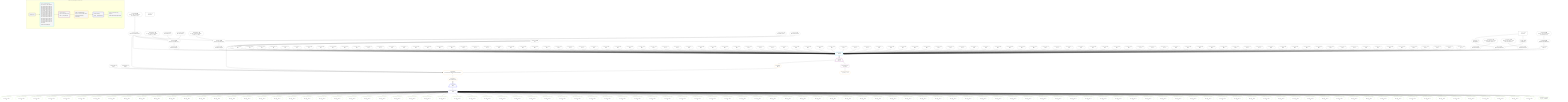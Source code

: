 %%{init: {'themeVariables': { 'fontSize': '12px'}}}%%
graph TD
    classDef path fill:#eee,stroke:#000,color:#000
    classDef plan fill:#fff,stroke-width:1px,color:#000
    classDef itemplan fill:#fff,stroke-width:2px,color:#000
    classDef unbatchedplan fill:#dff,stroke-width:1px,color:#000
    classDef sideeffectplan fill:#fcc,stroke-width:2px,color:#000
    classDef bucket fill:#f6f6f6,color:#000,stroke-width:2px,text-align:left


    %% plan dependencies
    Object350{{"Object[350∈0] ➊<br />ᐸ{reverse,orders,alias,codec}ᐳ"}}:::plan
    Lambda342{{"Lambda[342∈0] ➊<br />ᐸcalculateShouldReverseOrderᐳ"}}:::plan
    Constant347{{"Constant[347∈0] ➊<br />ᐸ[ { codec: Codec(int4), fragment: { n: [Array], f: 0, c: 266ᐳ"}}:::plan
    Constant348{{"Constant[348∈0] ➊<br />ᐸsql.identifier(”post”)ᐳ"}}:::plan
    Constant349{{"Constant[349∈0] ➊<br />ᐸRecordCodec(post)ᐳ"}}:::plan
    Lambda342 & Constant347 & Constant348 & Constant349 --> Object350
    Object370{{"Object[370∈0] ➊<br />ᐸ{reverse,orders,alias,codec}ᐳ"}}:::plan
    Constant367{{"Constant[367∈0] ➊<br />ᐸ[ { codec: Codec(int4), fragment: { n: [Array], f: 0, c: 266ᐳ"}}:::plan
    Constant368{{"Constant[368∈0] ➊<br />ᐸsql.identifier(”person”)ᐳ"}}:::plan
    Constant369{{"Constant[369∈0] ➊<br />ᐸRecordCodec(person)ᐳ"}}:::plan
    Lambda342 & Constant367 & Constant368 & Constant369 --> Object370
    Object13{{"Object[13∈0] ➊<br />ᐸ{pgSettings,withPgClient}ᐳ"}}:::plan
    Access11{{"Access[11∈0] ➊<br />ᐸ2.pgSettingsᐳ"}}:::plan
    Access12{{"Access[12∈0] ➊<br />ᐸ2.withPgClientᐳ"}}:::plan
    Access11 & Access12 --> Object13
    __Value2["__Value[2∈0] ➊<br />ᐸcontextᐳ"]:::plan
    __Value2 --> Access11
    __Value2 --> Access12
    Connection14{{"Connection[14∈0] ➊<br />ᐸ10ᐳ"}}:::plan
    Constant377{{"Constant[377∈0] ➊<br />ᐸ1ᐳ"}}:::plan
    Constant377 --> Connection14
    Connection26{{"Connection[26∈0] ➊<br />ᐸ22ᐳ"}}:::plan
    Constant377 --> Connection26
    Constant482{{"Constant[482∈0] ➊<br />ᐸ§{ first: 1, last: null, cursorLower: null, cursorUpper: nulᐳ"}}:::plan
    Constant482 --> Lambda342
    Lambda345{{"Lambda[345∈0] ➊<br />ᐸcalculateLimitAndOffsetSQLᐳ"}}:::plan
    Constant483{{"Constant[483∈0] ➊<br />ᐸ§{ first: 1, last: null, cursorLower: null, cursorUpper: nulᐳ"}}:::plan
    Constant483 --> Lambda345
    Access346{{"Access[346∈0] ➊<br />ᐸ345.0ᐳ"}}:::plan
    Lambda345 --> Access346
    Lambda351{{"Lambda[351∈0] ➊<br />ᐸcalculateOrderBySQLᐳ"}}:::plan
    Object350 --> Lambda351
    Lambda356{{"Lambda[356∈0] ➊<br />ᐸcalculateOrderBySQLᐳ"}}:::plan
    Constant480{{"Constant[480∈0] ➊<br />ᐸ§{ reverse: false, orders: [ { codec: Codec(int4), fragment:ᐳ"}}:::plan
    Constant480 --> Lambda356
    Lambda371{{"Lambda[371∈0] ➊<br />ᐸcalculateOrderBySQLᐳ"}}:::plan
    Object370 --> Lambda371
    Lambda376{{"Lambda[376∈0] ➊<br />ᐸcalculateOrderBySQLᐳ"}}:::plan
    Constant481{{"Constant[481∈0] ➊<br />ᐸ§{ reverse: false, orders: [ { codec: Codec(int4), fragment:ᐳ"}}:::plan
    Constant481 --> Lambda376
    __Value4["__Value[4∈0] ➊<br />ᐸrootValueᐳ"]:::plan
    Constant340{{"Constant[340∈0] ➊<br />ᐸnullᐳ"}}:::plan
    Constant343{{"Constant[343∈0] ➊<br />ᐸfalseᐳ"}}:::plan
    Constant378{{"Constant[378∈0] ➊<br />ᐸ2ᐳ"}}:::plan
    Constant379{{"Constant[379∈0] ➊<br />ᐸ3ᐳ"}}:::plan
    Constant380{{"Constant[380∈0] ➊<br />ᐸ4ᐳ"}}:::plan
    Constant381{{"Constant[381∈0] ➊<br />ᐸ5ᐳ"}}:::plan
    Constant382{{"Constant[382∈0] ➊<br />ᐸ6ᐳ"}}:::plan
    Constant383{{"Constant[383∈0] ➊<br />ᐸ7ᐳ"}}:::plan
    Constant384{{"Constant[384∈0] ➊<br />ᐸ8ᐳ"}}:::plan
    Constant385{{"Constant[385∈0] ➊<br />ᐸ9ᐳ"}}:::plan
    Constant386{{"Constant[386∈0] ➊<br />ᐸ10ᐳ"}}:::plan
    Constant387{{"Constant[387∈0] ➊<br />ᐸ11ᐳ"}}:::plan
    Constant388{{"Constant[388∈0] ➊<br />ᐸ12ᐳ"}}:::plan
    Constant389{{"Constant[389∈0] ➊<br />ᐸ13ᐳ"}}:::plan
    Constant390{{"Constant[390∈0] ➊<br />ᐸ14ᐳ"}}:::plan
    Constant391{{"Constant[391∈0] ➊<br />ᐸ15ᐳ"}}:::plan
    Constant392{{"Constant[392∈0] ➊<br />ᐸ16ᐳ"}}:::plan
    Constant393{{"Constant[393∈0] ➊<br />ᐸ17ᐳ"}}:::plan
    Constant394{{"Constant[394∈0] ➊<br />ᐸ18ᐳ"}}:::plan
    Constant395{{"Constant[395∈0] ➊<br />ᐸ19ᐳ"}}:::plan
    Constant396{{"Constant[396∈0] ➊<br />ᐸ20ᐳ"}}:::plan
    Constant397{{"Constant[397∈0] ➊<br />ᐸ21ᐳ"}}:::plan
    Constant398{{"Constant[398∈0] ➊<br />ᐸ22ᐳ"}}:::plan
    Constant399{{"Constant[399∈0] ➊<br />ᐸ23ᐳ"}}:::plan
    Constant400{{"Constant[400∈0] ➊<br />ᐸ24ᐳ"}}:::plan
    Constant401{{"Constant[401∈0] ➊<br />ᐸ25ᐳ"}}:::plan
    Constant402{{"Constant[402∈0] ➊<br />ᐸ26ᐳ"}}:::plan
    Constant403{{"Constant[403∈0] ➊<br />ᐸ27ᐳ"}}:::plan
    Constant404{{"Constant[404∈0] ➊<br />ᐸ28ᐳ"}}:::plan
    Constant405{{"Constant[405∈0] ➊<br />ᐸ29ᐳ"}}:::plan
    Constant406{{"Constant[406∈0] ➊<br />ᐸ30ᐳ"}}:::plan
    Constant407{{"Constant[407∈0] ➊<br />ᐸ31ᐳ"}}:::plan
    Constant408{{"Constant[408∈0] ➊<br />ᐸ32ᐳ"}}:::plan
    Constant409{{"Constant[409∈0] ➊<br />ᐸ33ᐳ"}}:::plan
    Constant410{{"Constant[410∈0] ➊<br />ᐸ34ᐳ"}}:::plan
    Constant411{{"Constant[411∈0] ➊<br />ᐸ35ᐳ"}}:::plan
    Constant412{{"Constant[412∈0] ➊<br />ᐸ36ᐳ"}}:::plan
    Constant413{{"Constant[413∈0] ➊<br />ᐸ37ᐳ"}}:::plan
    Constant414{{"Constant[414∈0] ➊<br />ᐸ38ᐳ"}}:::plan
    Constant415{{"Constant[415∈0] ➊<br />ᐸ39ᐳ"}}:::plan
    Constant416{{"Constant[416∈0] ➊<br />ᐸ40ᐳ"}}:::plan
    Constant417{{"Constant[417∈0] ➊<br />ᐸ41ᐳ"}}:::plan
    Constant418{{"Constant[418∈0] ➊<br />ᐸ42ᐳ"}}:::plan
    Constant419{{"Constant[419∈0] ➊<br />ᐸ43ᐳ"}}:::plan
    Constant420{{"Constant[420∈0] ➊<br />ᐸ44ᐳ"}}:::plan
    Constant421{{"Constant[421∈0] ➊<br />ᐸ45ᐳ"}}:::plan
    Constant422{{"Constant[422∈0] ➊<br />ᐸ46ᐳ"}}:::plan
    Constant423{{"Constant[423∈0] ➊<br />ᐸ47ᐳ"}}:::plan
    Constant424{{"Constant[424∈0] ➊<br />ᐸ48ᐳ"}}:::plan
    Constant425{{"Constant[425∈0] ➊<br />ᐸ49ᐳ"}}:::plan
    Constant426{{"Constant[426∈0] ➊<br />ᐸ50ᐳ"}}:::plan
    Constant427{{"Constant[427∈0] ➊<br />ᐸ51ᐳ"}}:::plan
    Constant428{{"Constant[428∈0] ➊<br />ᐸ52ᐳ"}}:::plan
    Constant429{{"Constant[429∈0] ➊<br />ᐸ53ᐳ"}}:::plan
    Constant430{{"Constant[430∈0] ➊<br />ᐸ54ᐳ"}}:::plan
    Constant431{{"Constant[431∈0] ➊<br />ᐸ55ᐳ"}}:::plan
    Constant432{{"Constant[432∈0] ➊<br />ᐸ56ᐳ"}}:::plan
    Constant433{{"Constant[433∈0] ➊<br />ᐸ57ᐳ"}}:::plan
    Constant434{{"Constant[434∈0] ➊<br />ᐸ58ᐳ"}}:::plan
    Constant435{{"Constant[435∈0] ➊<br />ᐸ59ᐳ"}}:::plan
    Constant436{{"Constant[436∈0] ➊<br />ᐸ60ᐳ"}}:::plan
    Constant437{{"Constant[437∈0] ➊<br />ᐸ61ᐳ"}}:::plan
    Constant438{{"Constant[438∈0] ➊<br />ᐸ62ᐳ"}}:::plan
    Constant439{{"Constant[439∈0] ➊<br />ᐸ63ᐳ"}}:::plan
    Constant440{{"Constant[440∈0] ➊<br />ᐸ64ᐳ"}}:::plan
    Constant441{{"Constant[441∈0] ➊<br />ᐸ65ᐳ"}}:::plan
    Constant442{{"Constant[442∈0] ➊<br />ᐸ66ᐳ"}}:::plan
    Constant443{{"Constant[443∈0] ➊<br />ᐸ67ᐳ"}}:::plan
    Constant444{{"Constant[444∈0] ➊<br />ᐸ68ᐳ"}}:::plan
    Constant445{{"Constant[445∈0] ➊<br />ᐸ69ᐳ"}}:::plan
    Constant446{{"Constant[446∈0] ➊<br />ᐸ70ᐳ"}}:::plan
    Constant447{{"Constant[447∈0] ➊<br />ᐸ71ᐳ"}}:::plan
    Constant448{{"Constant[448∈0] ➊<br />ᐸ72ᐳ"}}:::plan
    Constant449{{"Constant[449∈0] ➊<br />ᐸ73ᐳ"}}:::plan
    Constant450{{"Constant[450∈0] ➊<br />ᐸ74ᐳ"}}:::plan
    Constant451{{"Constant[451∈0] ➊<br />ᐸ75ᐳ"}}:::plan
    Constant452{{"Constant[452∈0] ➊<br />ᐸ76ᐳ"}}:::plan
    Constant453{{"Constant[453∈0] ➊<br />ᐸ77ᐳ"}}:::plan
    Constant454{{"Constant[454∈0] ➊<br />ᐸ78ᐳ"}}:::plan
    Constant455{{"Constant[455∈0] ➊<br />ᐸ79ᐳ"}}:::plan
    Constant456{{"Constant[456∈0] ➊<br />ᐸ80ᐳ"}}:::plan
    Constant457{{"Constant[457∈0] ➊<br />ᐸ81ᐳ"}}:::plan
    Constant458{{"Constant[458∈0] ➊<br />ᐸ82ᐳ"}}:::plan
    Constant459{{"Constant[459∈0] ➊<br />ᐸ83ᐳ"}}:::plan
    Constant460{{"Constant[460∈0] ➊<br />ᐸ84ᐳ"}}:::plan
    Constant461{{"Constant[461∈0] ➊<br />ᐸ85ᐳ"}}:::plan
    Constant462{{"Constant[462∈0] ➊<br />ᐸ86ᐳ"}}:::plan
    Constant463{{"Constant[463∈0] ➊<br />ᐸ87ᐳ"}}:::plan
    Constant464{{"Constant[464∈0] ➊<br />ᐸ88ᐳ"}}:::plan
    Constant465{{"Constant[465∈0] ➊<br />ᐸ89ᐳ"}}:::plan
    Constant466{{"Constant[466∈0] ➊<br />ᐸ90ᐳ"}}:::plan
    Constant467{{"Constant[467∈0] ➊<br />ᐸ91ᐳ"}}:::plan
    Constant468{{"Constant[468∈0] ➊<br />ᐸ92ᐳ"}}:::plan
    Constant469{{"Constant[469∈0] ➊<br />ᐸ93ᐳ"}}:::plan
    Constant470{{"Constant[470∈0] ➊<br />ᐸ94ᐳ"}}:::plan
    Constant471{{"Constant[471∈0] ➊<br />ᐸ95ᐳ"}}:::plan
    Constant472{{"Constant[472∈0] ➊<br />ᐸ96ᐳ"}}:::plan
    Constant473{{"Constant[473∈0] ➊<br />ᐸ97ᐳ"}}:::plan
    Constant474{{"Constant[474∈0] ➊<br />ᐸ98ᐳ"}}:::plan
    Constant475{{"Constant[475∈0] ➊<br />ᐸ99ᐳ"}}:::plan
    Constant476{{"Constant[476∈0] ➊<br />ᐸ100ᐳ"}}:::plan
    Constant477{{"Constant[477∈0] ➊<br />ᐸ101ᐳ"}}:::plan
    Constant478{{"Constant[478∈0] ➊<br />ᐸ102ᐳ"}}:::plan
    Constant479{{"Constant[479∈0] ➊<br />ᐸ103ᐳ"}}:::plan
    PgSelect15[["PgSelect[15∈1] ➊<br />ᐸpersonᐳ"]]:::plan
    Object13 & Connection14 & Constant377 & Constant377 & Constant378 & Constant379 & Constant380 & Constant381 & Constant382 & Constant383 & Constant384 & Constant385 & Constant386 & Constant387 & Constant388 & Constant389 & Constant390 & Constant391 & Constant392 & Constant393 & Constant394 & Constant395 & Constant396 & Constant397 & Constant398 & Constant399 & Constant400 & Constant401 & Constant402 & Constant403 & Constant404 & Constant405 & Constant406 & Constant407 & Constant408 & Constant409 & Constant410 & Constant411 & Constant412 & Constant413 & Constant414 & Constant415 & Constant416 & Constant417 & Constant418 & Constant419 & Constant420 & Constant421 & Constant422 & Constant423 & Constant424 & Constant425 & Constant426 & Constant427 & Constant428 & Constant429 & Constant430 & Constant431 & Constant432 & Constant433 & Constant434 & Constant435 & Constant436 & Constant437 & Constant438 & Constant439 & Constant440 & Constant441 & Constant442 & Constant443 & Constant444 & Constant445 & Constant446 & Constant447 & Constant448 & Constant449 & Constant450 & Constant451 & Constant452 & Constant453 & Constant454 & Constant455 & Constant456 & Constant457 & Constant458 & Constant459 & Constant460 & Constant461 & Constant462 & Constant463 & Constant464 & Constant465 & Constant466 & Constant467 & Constant468 & Constant469 & Constant470 & Constant471 & Constant472 & Constant473 & Constant474 & Constant475 & Constant476 & Constant477 & Constant478 & Constant479 & Access346 & Lambda351 & Lambda356 & Lambda342 & Access346 & Lambda371 & Lambda376 --> PgSelect15
    __Item16[/"__Item[16∈2]<br />ᐸ15ᐳ"\]:::itemplan
    PgSelect15 ==> __Item16
    PgSelectSingle17{{"PgSelectSingle[17∈2]<br />ᐸpersonᐳ"}}:::plan
    __Item16 --> PgSelectSingle17
    Object360{{"Object[360∈3]<br />ᐸ{rows,first,last,shouldReverseOrder,fetchOneExtra}ᐳ"}}:::plan
    Access358{{"Access[358∈3]<br />ᐸ16.0ᐳ"}}:::plan
    Access358 & Constant377 & Constant340 & Lambda342 & Constant343 --> Object360
    PgClassExpression18{{"PgClassExpression[18∈3]<br />ᐸ__person__.”id”ᐳ"}}:::plan
    PgSelectSingle17 --> PgClassExpression18
    __Item16 --> Access358
    Lambda361{{"Lambda[361∈3]<br />ᐸreverseIfNecessaryᐳ"}}:::plan
    Object360 --> Lambda361
    __Item28[/"__Item[28∈4]<br />ᐸ361ᐳ"\]:::itemplan
    Lambda361 ==> __Item28
    PgSelectSingle29{{"PgSelectSingle[29∈4]<br />ᐸpostᐳ"}}:::plan
    __Item28 --> PgSelectSingle29
    PgClassExpression30{{"PgClassExpression[30∈5]<br />ᐸ__post__.”headline”ᐳ"}}:::plan
    PgSelectSingle29 --> PgClassExpression30
    PgClassExpression33{{"PgClassExpression[33∈5]<br />ᐸ”a”.”post_...lder! */<br />)ᐳ"}}:::plan
    PgSelectSingle29 --> PgClassExpression33
    PgClassExpression36{{"PgClassExpression[36∈5]<br />ᐸ”a”.”post_...lder! */<br />)ᐳ"}}:::plan
    PgSelectSingle29 --> PgClassExpression36
    PgClassExpression39{{"PgClassExpression[39∈5]<br />ᐸ”a”.”post_...lder! */<br />)ᐳ"}}:::plan
    PgSelectSingle29 --> PgClassExpression39
    PgClassExpression42{{"PgClassExpression[42∈5]<br />ᐸ”a”.”post_...lder! */<br />)ᐳ"}}:::plan
    PgSelectSingle29 --> PgClassExpression42
    PgClassExpression45{{"PgClassExpression[45∈5]<br />ᐸ”a”.”post_...lder! */<br />)ᐳ"}}:::plan
    PgSelectSingle29 --> PgClassExpression45
    PgClassExpression48{{"PgClassExpression[48∈5]<br />ᐸ”a”.”post_...lder! */<br />)ᐳ"}}:::plan
    PgSelectSingle29 --> PgClassExpression48
    PgClassExpression51{{"PgClassExpression[51∈5]<br />ᐸ”a”.”post_...lder! */<br />)ᐳ"}}:::plan
    PgSelectSingle29 --> PgClassExpression51
    PgClassExpression54{{"PgClassExpression[54∈5]<br />ᐸ”a”.”post_...lder! */<br />)ᐳ"}}:::plan
    PgSelectSingle29 --> PgClassExpression54
    PgClassExpression57{{"PgClassExpression[57∈5]<br />ᐸ”a”.”post_...lder! */<br />)ᐳ"}}:::plan
    PgSelectSingle29 --> PgClassExpression57
    PgClassExpression60{{"PgClassExpression[60∈5]<br />ᐸ”a”.”post_...lder! */<br />)ᐳ"}}:::plan
    PgSelectSingle29 --> PgClassExpression60
    PgClassExpression63{{"PgClassExpression[63∈5]<br />ᐸ”a”.”post_...lder! */<br />)ᐳ"}}:::plan
    PgSelectSingle29 --> PgClassExpression63
    PgClassExpression66{{"PgClassExpression[66∈5]<br />ᐸ”a”.”post_...lder! */<br />)ᐳ"}}:::plan
    PgSelectSingle29 --> PgClassExpression66
    PgClassExpression69{{"PgClassExpression[69∈5]<br />ᐸ”a”.”post_...lder! */<br />)ᐳ"}}:::plan
    PgSelectSingle29 --> PgClassExpression69
    PgClassExpression72{{"PgClassExpression[72∈5]<br />ᐸ”a”.”post_...lder! */<br />)ᐳ"}}:::plan
    PgSelectSingle29 --> PgClassExpression72
    PgClassExpression75{{"PgClassExpression[75∈5]<br />ᐸ”a”.”post_...lder! */<br />)ᐳ"}}:::plan
    PgSelectSingle29 --> PgClassExpression75
    PgClassExpression78{{"PgClassExpression[78∈5]<br />ᐸ”a”.”post_...lder! */<br />)ᐳ"}}:::plan
    PgSelectSingle29 --> PgClassExpression78
    PgClassExpression81{{"PgClassExpression[81∈5]<br />ᐸ”a”.”post_...lder! */<br />)ᐳ"}}:::plan
    PgSelectSingle29 --> PgClassExpression81
    PgClassExpression84{{"PgClassExpression[84∈5]<br />ᐸ”a”.”post_...lder! */<br />)ᐳ"}}:::plan
    PgSelectSingle29 --> PgClassExpression84
    PgClassExpression87{{"PgClassExpression[87∈5]<br />ᐸ”a”.”post_...lder! */<br />)ᐳ"}}:::plan
    PgSelectSingle29 --> PgClassExpression87
    PgClassExpression90{{"PgClassExpression[90∈5]<br />ᐸ”a”.”post_...lder! */<br />)ᐳ"}}:::plan
    PgSelectSingle29 --> PgClassExpression90
    PgClassExpression93{{"PgClassExpression[93∈5]<br />ᐸ”a”.”post_...lder! */<br />)ᐳ"}}:::plan
    PgSelectSingle29 --> PgClassExpression93
    PgClassExpression96{{"PgClassExpression[96∈5]<br />ᐸ”a”.”post_...lder! */<br />)ᐳ"}}:::plan
    PgSelectSingle29 --> PgClassExpression96
    PgClassExpression99{{"PgClassExpression[99∈5]<br />ᐸ”a”.”post_...lder! */<br />)ᐳ"}}:::plan
    PgSelectSingle29 --> PgClassExpression99
    PgClassExpression102{{"PgClassExpression[102∈5]<br />ᐸ”a”.”post_...lder! */<br />)ᐳ"}}:::plan
    PgSelectSingle29 --> PgClassExpression102
    PgClassExpression105{{"PgClassExpression[105∈5]<br />ᐸ”a”.”post_...lder! */<br />)ᐳ"}}:::plan
    PgSelectSingle29 --> PgClassExpression105
    PgClassExpression108{{"PgClassExpression[108∈5]<br />ᐸ”a”.”post_...lder! */<br />)ᐳ"}}:::plan
    PgSelectSingle29 --> PgClassExpression108
    PgClassExpression111{{"PgClassExpression[111∈5]<br />ᐸ”a”.”post_...lder! */<br />)ᐳ"}}:::plan
    PgSelectSingle29 --> PgClassExpression111
    PgClassExpression114{{"PgClassExpression[114∈5]<br />ᐸ”a”.”post_...lder! */<br />)ᐳ"}}:::plan
    PgSelectSingle29 --> PgClassExpression114
    PgClassExpression117{{"PgClassExpression[117∈5]<br />ᐸ”a”.”post_...lder! */<br />)ᐳ"}}:::plan
    PgSelectSingle29 --> PgClassExpression117
    PgClassExpression120{{"PgClassExpression[120∈5]<br />ᐸ”a”.”post_...lder! */<br />)ᐳ"}}:::plan
    PgSelectSingle29 --> PgClassExpression120
    PgClassExpression123{{"PgClassExpression[123∈5]<br />ᐸ”a”.”post_...lder! */<br />)ᐳ"}}:::plan
    PgSelectSingle29 --> PgClassExpression123
    PgClassExpression126{{"PgClassExpression[126∈5]<br />ᐸ”a”.”post_...lder! */<br />)ᐳ"}}:::plan
    PgSelectSingle29 --> PgClassExpression126
    PgClassExpression129{{"PgClassExpression[129∈5]<br />ᐸ”a”.”post_...lder! */<br />)ᐳ"}}:::plan
    PgSelectSingle29 --> PgClassExpression129
    PgClassExpression132{{"PgClassExpression[132∈5]<br />ᐸ”a”.”post_...lder! */<br />)ᐳ"}}:::plan
    PgSelectSingle29 --> PgClassExpression132
    PgClassExpression135{{"PgClassExpression[135∈5]<br />ᐸ”a”.”post_...lder! */<br />)ᐳ"}}:::plan
    PgSelectSingle29 --> PgClassExpression135
    PgClassExpression138{{"PgClassExpression[138∈5]<br />ᐸ”a”.”post_...lder! */<br />)ᐳ"}}:::plan
    PgSelectSingle29 --> PgClassExpression138
    PgClassExpression141{{"PgClassExpression[141∈5]<br />ᐸ”a”.”post_...lder! */<br />)ᐳ"}}:::plan
    PgSelectSingle29 --> PgClassExpression141
    PgClassExpression144{{"PgClassExpression[144∈5]<br />ᐸ”a”.”post_...lder! */<br />)ᐳ"}}:::plan
    PgSelectSingle29 --> PgClassExpression144
    PgClassExpression147{{"PgClassExpression[147∈5]<br />ᐸ”a”.”post_...lder! */<br />)ᐳ"}}:::plan
    PgSelectSingle29 --> PgClassExpression147
    PgClassExpression150{{"PgClassExpression[150∈5]<br />ᐸ”a”.”post_...lder! */<br />)ᐳ"}}:::plan
    PgSelectSingle29 --> PgClassExpression150
    PgClassExpression153{{"PgClassExpression[153∈5]<br />ᐸ”a”.”post_...lder! */<br />)ᐳ"}}:::plan
    PgSelectSingle29 --> PgClassExpression153
    PgClassExpression156{{"PgClassExpression[156∈5]<br />ᐸ”a”.”post_...lder! */<br />)ᐳ"}}:::plan
    PgSelectSingle29 --> PgClassExpression156
    PgClassExpression159{{"PgClassExpression[159∈5]<br />ᐸ”a”.”post_...lder! */<br />)ᐳ"}}:::plan
    PgSelectSingle29 --> PgClassExpression159
    PgClassExpression162{{"PgClassExpression[162∈5]<br />ᐸ”a”.”post_...lder! */<br />)ᐳ"}}:::plan
    PgSelectSingle29 --> PgClassExpression162
    PgClassExpression165{{"PgClassExpression[165∈5]<br />ᐸ”a”.”post_...lder! */<br />)ᐳ"}}:::plan
    PgSelectSingle29 --> PgClassExpression165
    PgClassExpression168{{"PgClassExpression[168∈5]<br />ᐸ”a”.”post_...lder! */<br />)ᐳ"}}:::plan
    PgSelectSingle29 --> PgClassExpression168
    PgClassExpression171{{"PgClassExpression[171∈5]<br />ᐸ”a”.”post_...lder! */<br />)ᐳ"}}:::plan
    PgSelectSingle29 --> PgClassExpression171
    PgClassExpression174{{"PgClassExpression[174∈5]<br />ᐸ”a”.”post_...lder! */<br />)ᐳ"}}:::plan
    PgSelectSingle29 --> PgClassExpression174
    PgClassExpression177{{"PgClassExpression[177∈5]<br />ᐸ”a”.”post_...lder! */<br />)ᐳ"}}:::plan
    PgSelectSingle29 --> PgClassExpression177
    PgClassExpression180{{"PgClassExpression[180∈5]<br />ᐸ”a”.”post_...lder! */<br />)ᐳ"}}:::plan
    PgSelectSingle29 --> PgClassExpression180
    PgClassExpression183{{"PgClassExpression[183∈5]<br />ᐸ”a”.”post_...lder! */<br />)ᐳ"}}:::plan
    PgSelectSingle29 --> PgClassExpression183
    PgClassExpression186{{"PgClassExpression[186∈5]<br />ᐸ”a”.”post_...lder! */<br />)ᐳ"}}:::plan
    PgSelectSingle29 --> PgClassExpression186
    PgClassExpression189{{"PgClassExpression[189∈5]<br />ᐸ”a”.”post_...lder! */<br />)ᐳ"}}:::plan
    PgSelectSingle29 --> PgClassExpression189
    PgClassExpression192{{"PgClassExpression[192∈5]<br />ᐸ”a”.”post_...lder! */<br />)ᐳ"}}:::plan
    PgSelectSingle29 --> PgClassExpression192
    PgClassExpression195{{"PgClassExpression[195∈5]<br />ᐸ”a”.”post_...lder! */<br />)ᐳ"}}:::plan
    PgSelectSingle29 --> PgClassExpression195
    PgClassExpression198{{"PgClassExpression[198∈5]<br />ᐸ”a”.”post_...lder! */<br />)ᐳ"}}:::plan
    PgSelectSingle29 --> PgClassExpression198
    PgClassExpression201{{"PgClassExpression[201∈5]<br />ᐸ”a”.”post_...lder! */<br />)ᐳ"}}:::plan
    PgSelectSingle29 --> PgClassExpression201
    PgClassExpression204{{"PgClassExpression[204∈5]<br />ᐸ”a”.”post_...lder! */<br />)ᐳ"}}:::plan
    PgSelectSingle29 --> PgClassExpression204
    PgClassExpression207{{"PgClassExpression[207∈5]<br />ᐸ”a”.”post_...lder! */<br />)ᐳ"}}:::plan
    PgSelectSingle29 --> PgClassExpression207
    PgClassExpression210{{"PgClassExpression[210∈5]<br />ᐸ”a”.”post_...lder! */<br />)ᐳ"}}:::plan
    PgSelectSingle29 --> PgClassExpression210
    PgClassExpression213{{"PgClassExpression[213∈5]<br />ᐸ”a”.”post_...lder! */<br />)ᐳ"}}:::plan
    PgSelectSingle29 --> PgClassExpression213
    PgClassExpression216{{"PgClassExpression[216∈5]<br />ᐸ”a”.”post_...lder! */<br />)ᐳ"}}:::plan
    PgSelectSingle29 --> PgClassExpression216
    PgClassExpression219{{"PgClassExpression[219∈5]<br />ᐸ”a”.”post_...lder! */<br />)ᐳ"}}:::plan
    PgSelectSingle29 --> PgClassExpression219
    PgClassExpression222{{"PgClassExpression[222∈5]<br />ᐸ”a”.”post_...lder! */<br />)ᐳ"}}:::plan
    PgSelectSingle29 --> PgClassExpression222
    PgClassExpression225{{"PgClassExpression[225∈5]<br />ᐸ”a”.”post_...lder! */<br />)ᐳ"}}:::plan
    PgSelectSingle29 --> PgClassExpression225
    PgClassExpression228{{"PgClassExpression[228∈5]<br />ᐸ”a”.”post_...lder! */<br />)ᐳ"}}:::plan
    PgSelectSingle29 --> PgClassExpression228
    PgClassExpression231{{"PgClassExpression[231∈5]<br />ᐸ”a”.”post_...lder! */<br />)ᐳ"}}:::plan
    PgSelectSingle29 --> PgClassExpression231
    PgClassExpression234{{"PgClassExpression[234∈5]<br />ᐸ”a”.”post_...lder! */<br />)ᐳ"}}:::plan
    PgSelectSingle29 --> PgClassExpression234
    PgClassExpression237{{"PgClassExpression[237∈5]<br />ᐸ”a”.”post_...lder! */<br />)ᐳ"}}:::plan
    PgSelectSingle29 --> PgClassExpression237
    PgClassExpression240{{"PgClassExpression[240∈5]<br />ᐸ”a”.”post_...lder! */<br />)ᐳ"}}:::plan
    PgSelectSingle29 --> PgClassExpression240
    PgClassExpression243{{"PgClassExpression[243∈5]<br />ᐸ”a”.”post_...lder! */<br />)ᐳ"}}:::plan
    PgSelectSingle29 --> PgClassExpression243
    PgClassExpression246{{"PgClassExpression[246∈5]<br />ᐸ”a”.”post_...lder! */<br />)ᐳ"}}:::plan
    PgSelectSingle29 --> PgClassExpression246
    PgClassExpression249{{"PgClassExpression[249∈5]<br />ᐸ”a”.”post_...lder! */<br />)ᐳ"}}:::plan
    PgSelectSingle29 --> PgClassExpression249
    PgClassExpression252{{"PgClassExpression[252∈5]<br />ᐸ”a”.”post_...lder! */<br />)ᐳ"}}:::plan
    PgSelectSingle29 --> PgClassExpression252
    PgClassExpression255{{"PgClassExpression[255∈5]<br />ᐸ”a”.”post_...lder! */<br />)ᐳ"}}:::plan
    PgSelectSingle29 --> PgClassExpression255
    PgClassExpression258{{"PgClassExpression[258∈5]<br />ᐸ”a”.”post_...lder! */<br />)ᐳ"}}:::plan
    PgSelectSingle29 --> PgClassExpression258
    PgClassExpression261{{"PgClassExpression[261∈5]<br />ᐸ”a”.”post_...lder! */<br />)ᐳ"}}:::plan
    PgSelectSingle29 --> PgClassExpression261
    PgClassExpression264{{"PgClassExpression[264∈5]<br />ᐸ”a”.”post_...lder! */<br />)ᐳ"}}:::plan
    PgSelectSingle29 --> PgClassExpression264
    PgClassExpression267{{"PgClassExpression[267∈5]<br />ᐸ”a”.”post_...lder! */<br />)ᐳ"}}:::plan
    PgSelectSingle29 --> PgClassExpression267
    PgClassExpression270{{"PgClassExpression[270∈5]<br />ᐸ”a”.”post_...lder! */<br />)ᐳ"}}:::plan
    PgSelectSingle29 --> PgClassExpression270
    PgClassExpression273{{"PgClassExpression[273∈5]<br />ᐸ”a”.”post_...lder! */<br />)ᐳ"}}:::plan
    PgSelectSingle29 --> PgClassExpression273
    PgClassExpression276{{"PgClassExpression[276∈5]<br />ᐸ”a”.”post_...lder! */<br />)ᐳ"}}:::plan
    PgSelectSingle29 --> PgClassExpression276
    PgClassExpression279{{"PgClassExpression[279∈5]<br />ᐸ”a”.”post_...lder! */<br />)ᐳ"}}:::plan
    PgSelectSingle29 --> PgClassExpression279
    PgClassExpression282{{"PgClassExpression[282∈5]<br />ᐸ”a”.”post_...lder! */<br />)ᐳ"}}:::plan
    PgSelectSingle29 --> PgClassExpression282
    PgClassExpression285{{"PgClassExpression[285∈5]<br />ᐸ”a”.”post_...lder! */<br />)ᐳ"}}:::plan
    PgSelectSingle29 --> PgClassExpression285
    PgClassExpression288{{"PgClassExpression[288∈5]<br />ᐸ”a”.”post_...lder! */<br />)ᐳ"}}:::plan
    PgSelectSingle29 --> PgClassExpression288
    PgClassExpression291{{"PgClassExpression[291∈5]<br />ᐸ”a”.”post_...lder! */<br />)ᐳ"}}:::plan
    PgSelectSingle29 --> PgClassExpression291
    PgClassExpression294{{"PgClassExpression[294∈5]<br />ᐸ”a”.”post_...lder! */<br />)ᐳ"}}:::plan
    PgSelectSingle29 --> PgClassExpression294
    PgClassExpression297{{"PgClassExpression[297∈5]<br />ᐸ”a”.”post_...lder! */<br />)ᐳ"}}:::plan
    PgSelectSingle29 --> PgClassExpression297
    PgClassExpression300{{"PgClassExpression[300∈5]<br />ᐸ”a”.”post_...lder! */<br />)ᐳ"}}:::plan
    PgSelectSingle29 --> PgClassExpression300
    PgClassExpression303{{"PgClassExpression[303∈5]<br />ᐸ”a”.”post_...lder! */<br />)ᐳ"}}:::plan
    PgSelectSingle29 --> PgClassExpression303
    PgClassExpression306{{"PgClassExpression[306∈5]<br />ᐸ”a”.”post_...lder! */<br />)ᐳ"}}:::plan
    PgSelectSingle29 --> PgClassExpression306
    PgClassExpression309{{"PgClassExpression[309∈5]<br />ᐸ”a”.”post_...lder! */<br />)ᐳ"}}:::plan
    PgSelectSingle29 --> PgClassExpression309
    PgClassExpression312{{"PgClassExpression[312∈5]<br />ᐸ”a”.”post_...lder! */<br />)ᐳ"}}:::plan
    PgSelectSingle29 --> PgClassExpression312
    PgClassExpression315{{"PgClassExpression[315∈5]<br />ᐸ”a”.”post_...lder! */<br />)ᐳ"}}:::plan
    PgSelectSingle29 --> PgClassExpression315
    PgClassExpression318{{"PgClassExpression[318∈5]<br />ᐸ”a”.”post_...lder! */<br />)ᐳ"}}:::plan
    PgSelectSingle29 --> PgClassExpression318
    PgClassExpression321{{"PgClassExpression[321∈5]<br />ᐸ”a”.”post_...lder! */<br />)ᐳ"}}:::plan
    PgSelectSingle29 --> PgClassExpression321
    PgClassExpression324{{"PgClassExpression[324∈5]<br />ᐸ”a”.”post_...lder! */<br />)ᐳ"}}:::plan
    PgSelectSingle29 --> PgClassExpression324
    PgClassExpression327{{"PgClassExpression[327∈5]<br />ᐸ”a”.”post_...lder! */<br />)ᐳ"}}:::plan
    PgSelectSingle29 --> PgClassExpression327
    PgClassExpression330{{"PgClassExpression[330∈5]<br />ᐸ”a”.”post_...lder! */<br />)ᐳ"}}:::plan
    PgSelectSingle29 --> PgClassExpression330
    PgClassExpression333{{"PgClassExpression[333∈5]<br />ᐸ”a”.”post_...lder! */<br />)ᐳ"}}:::plan
    PgSelectSingle29 --> PgClassExpression333
    PgClassExpression336{{"PgClassExpression[336∈5]<br />ᐸ”a”.”post_...lder! */<br />)ᐳ"}}:::plan
    PgSelectSingle29 --> PgClassExpression336
    PgClassExpression339{{"PgClassExpression[339∈5]<br />ᐸ”a”.”post_...lder! */<br />)ᐳ"}}:::plan
    PgSelectSingle29 --> PgClassExpression339

    %% define steps

    subgraph "Buckets for queries/v4/json-overflow-nested"
    Bucket0("Bucket 0 (root)"):::bucket
    classDef bucket0 stroke:#696969
    class Bucket0,__Value2,__Value4,Access11,Access12,Object13,Connection14,Connection26,Constant340,Lambda342,Constant343,Lambda345,Access346,Constant347,Constant348,Constant349,Object350,Lambda351,Lambda356,Constant367,Constant368,Constant369,Object370,Lambda371,Lambda376,Constant377,Constant378,Constant379,Constant380,Constant381,Constant382,Constant383,Constant384,Constant385,Constant386,Constant387,Constant388,Constant389,Constant390,Constant391,Constant392,Constant393,Constant394,Constant395,Constant396,Constant397,Constant398,Constant399,Constant400,Constant401,Constant402,Constant403,Constant404,Constant405,Constant406,Constant407,Constant408,Constant409,Constant410,Constant411,Constant412,Constant413,Constant414,Constant415,Constant416,Constant417,Constant418,Constant419,Constant420,Constant421,Constant422,Constant423,Constant424,Constant425,Constant426,Constant427,Constant428,Constant429,Constant430,Constant431,Constant432,Constant433,Constant434,Constant435,Constant436,Constant437,Constant438,Constant439,Constant440,Constant441,Constant442,Constant443,Constant444,Constant445,Constant446,Constant447,Constant448,Constant449,Constant450,Constant451,Constant452,Constant453,Constant454,Constant455,Constant456,Constant457,Constant458,Constant459,Constant460,Constant461,Constant462,Constant463,Constant464,Constant465,Constant466,Constant467,Constant468,Constant469,Constant470,Constant471,Constant472,Constant473,Constant474,Constant475,Constant476,Constant477,Constant478,Constant479,Constant480,Constant481,Constant482,Constant483 bucket0
    Bucket1("Bucket 1 (nullableBoundary)<br />Deps: 13, 14, 377, 378, 379, 380, 381, 382, 383, 384, 385, 386, 387, 388, 389, 390, 391, 392, 393, 394, 395, 396, 397, 398, 399, 400, 401, 402, 403, 404, 405, 406, 407, 408, 409, 410, 411, 412, 413, 414, 415, 416, 417, 418, 419, 420, 421, 422, 423, 424, 425, 426, 427, 428, 429, 430, 431, 432, 433, 434, 435, 436, 437, 438, 439, 440, 441, 442, 443, 444, 445, 446, 447, 448, 449, 450, 451, 452, 453, 454, 455, 456, 457, 458, 459, 460, 461, 462, 463, 464, 465, 466, 467, 468, 469, 470, 471, 472, 473, 474, 475, 476, 477, 478, 479, 346, 351, 356, 342, 371, 376, 340, 343, 26<br /><br />ROOT Connectionᐸ10ᐳ[14]"):::bucket
    classDef bucket1 stroke:#00bfff
    class Bucket1,PgSelect15 bucket1
    Bucket2("Bucket 2 (listItem)<br />Deps: 377, 340, 342, 343, 26<br /><br />ROOT __Item{2}ᐸ15ᐳ[16]"):::bucket
    classDef bucket2 stroke:#7f007f
    class Bucket2,__Item16,PgSelectSingle17 bucket2
    Bucket3("Bucket 3 (nullableBoundary)<br />Deps: 17, 16, 377, 340, 342, 343, 26<br /><br />ROOT PgSelectSingle{2}ᐸpersonᐳ[17]"):::bucket
    classDef bucket3 stroke:#ffa500
    class Bucket3,PgClassExpression18,Access358,Object360,Lambda361 bucket3
    Bucket4("Bucket 4 (listItem)<br /><br />ROOT __Item{4}ᐸ361ᐳ[28]"):::bucket
    classDef bucket4 stroke:#0000ff
    class Bucket4,__Item28,PgSelectSingle29 bucket4
    Bucket5("Bucket 5 (nullableBoundary)<br />Deps: 29<br /><br />ROOT PgSelectSingle{4}ᐸpostᐳ[29]"):::bucket
    classDef bucket5 stroke:#7fff00
    class Bucket5,PgClassExpression30,PgClassExpression33,PgClassExpression36,PgClassExpression39,PgClassExpression42,PgClassExpression45,PgClassExpression48,PgClassExpression51,PgClassExpression54,PgClassExpression57,PgClassExpression60,PgClassExpression63,PgClassExpression66,PgClassExpression69,PgClassExpression72,PgClassExpression75,PgClassExpression78,PgClassExpression81,PgClassExpression84,PgClassExpression87,PgClassExpression90,PgClassExpression93,PgClassExpression96,PgClassExpression99,PgClassExpression102,PgClassExpression105,PgClassExpression108,PgClassExpression111,PgClassExpression114,PgClassExpression117,PgClassExpression120,PgClassExpression123,PgClassExpression126,PgClassExpression129,PgClassExpression132,PgClassExpression135,PgClassExpression138,PgClassExpression141,PgClassExpression144,PgClassExpression147,PgClassExpression150,PgClassExpression153,PgClassExpression156,PgClassExpression159,PgClassExpression162,PgClassExpression165,PgClassExpression168,PgClassExpression171,PgClassExpression174,PgClassExpression177,PgClassExpression180,PgClassExpression183,PgClassExpression186,PgClassExpression189,PgClassExpression192,PgClassExpression195,PgClassExpression198,PgClassExpression201,PgClassExpression204,PgClassExpression207,PgClassExpression210,PgClassExpression213,PgClassExpression216,PgClassExpression219,PgClassExpression222,PgClassExpression225,PgClassExpression228,PgClassExpression231,PgClassExpression234,PgClassExpression237,PgClassExpression240,PgClassExpression243,PgClassExpression246,PgClassExpression249,PgClassExpression252,PgClassExpression255,PgClassExpression258,PgClassExpression261,PgClassExpression264,PgClassExpression267,PgClassExpression270,PgClassExpression273,PgClassExpression276,PgClassExpression279,PgClassExpression282,PgClassExpression285,PgClassExpression288,PgClassExpression291,PgClassExpression294,PgClassExpression297,PgClassExpression300,PgClassExpression303,PgClassExpression306,PgClassExpression309,PgClassExpression312,PgClassExpression315,PgClassExpression318,PgClassExpression321,PgClassExpression324,PgClassExpression327,PgClassExpression330,PgClassExpression333,PgClassExpression336,PgClassExpression339 bucket5
    Bucket0 --> Bucket1
    Bucket1 --> Bucket2
    Bucket2 --> Bucket3
    Bucket3 --> Bucket4
    Bucket4 --> Bucket5
    end